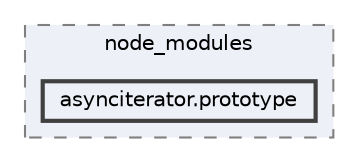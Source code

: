 digraph "pkiclassroomrescheduler/src/main/frontend/node_modules/asynciterator.prototype"
{
 // LATEX_PDF_SIZE
  bgcolor="transparent";
  edge [fontname=Helvetica,fontsize=10,labelfontname=Helvetica,labelfontsize=10];
  node [fontname=Helvetica,fontsize=10,shape=box,height=0.2,width=0.4];
  compound=true
  subgraph clusterdir_72953eda66ccb3a2722c28e1c3e6c23b {
    graph [ bgcolor="#edf0f7", pencolor="grey50", label="node_modules", fontname=Helvetica,fontsize=10 style="filled,dashed", URL="dir_72953eda66ccb3a2722c28e1c3e6c23b.html",tooltip=""]
  dir_5edba41c58da89a519fa259950951daa [label="asynciterator.prototype", fillcolor="#edf0f7", color="grey25", style="filled,bold", URL="dir_5edba41c58da89a519fa259950951daa.html",tooltip=""];
  }
}
